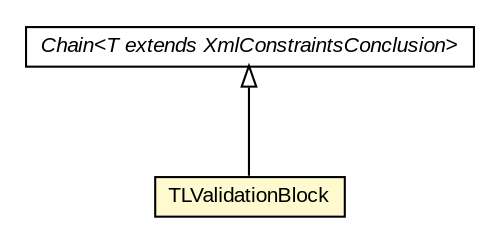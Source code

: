 #!/usr/local/bin/dot
#
# Class diagram 
# Generated by UMLGraph version R5_6-24-gf6e263 (http://www.umlgraph.org/)
#

digraph G {
	edge [fontname="arial",fontsize=10,labelfontname="arial",labelfontsize=10];
	node [fontname="arial",fontsize=10,shape=plaintext];
	nodesep=0.25;
	ranksep=0.5;
	// eu.europa.esig.dss.validation.process.Chain<T extends eu.europa.esig.dss.jaxb.detailedreport.XmlConstraintsConclusion>
	c688572 [label=<<table title="eu.europa.esig.dss.validation.process.Chain" border="0" cellborder="1" cellspacing="0" cellpadding="2" port="p" href="../../Chain.html">
		<tr><td><table border="0" cellspacing="0" cellpadding="1">
<tr><td align="center" balign="center"><font face="arial italic"> Chain&lt;T extends XmlConstraintsConclusion&gt; </font></td></tr>
		</table></td></tr>
		</table>>, URL="../../Chain.html", fontname="arial", fontcolor="black", fontsize=10.0];
	// eu.europa.esig.dss.validation.process.qualification.trust.TLValidationBlock
	c688696 [label=<<table title="eu.europa.esig.dss.validation.process.qualification.trust.TLValidationBlock" border="0" cellborder="1" cellspacing="0" cellpadding="2" port="p" bgcolor="lemonChiffon" href="./TLValidationBlock.html">
		<tr><td><table border="0" cellspacing="0" cellpadding="1">
<tr><td align="center" balign="center"> TLValidationBlock </td></tr>
		</table></td></tr>
		</table>>, URL="./TLValidationBlock.html", fontname="arial", fontcolor="black", fontsize=10.0];
	//eu.europa.esig.dss.validation.process.qualification.trust.TLValidationBlock extends eu.europa.esig.dss.validation.process.Chain<eu.europa.esig.dss.jaxb.detailedreport.XmlTLAnalysis>
	c688572:p -> c688696:p [dir=back,arrowtail=empty];
}

